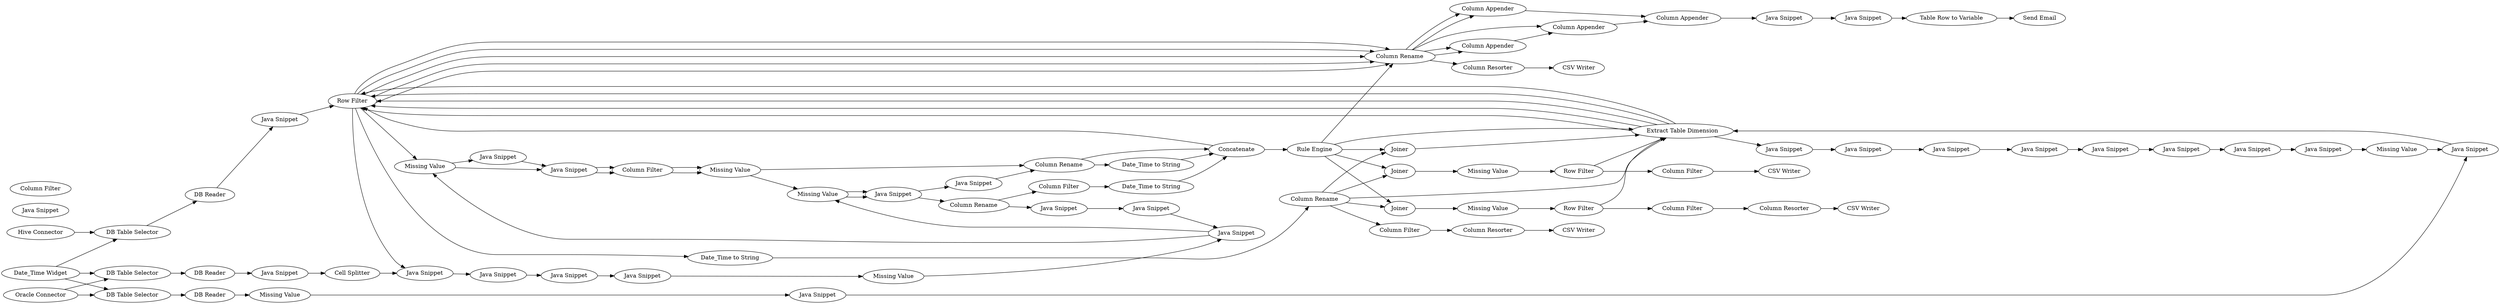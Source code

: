 digraph {
	68 [label="Hive Connector"]
	79 [label="DB Table Selector"]
	80 [label="DB Reader"]
	98 [label="Row Filter"]
	100 [label="Row Filter"]
	109 [label="Column Appender"]
	110 [label="Column Appender"]
	116 [label="Column Appender"]
	117 [label="Column Appender"]
	120 [label="Java Snippet"]
	198 [label="Java Snippet"]
	204 [label="Table Row to Variable"]
	205 [label="Send Email"]
	207 [label="CSV Writer"]
	208 [label="CSV Writer"]
	231 [label="Date_Time Widget"]
	243 [label="Oracle Connector"]
	244 [label="DB Table Selector"]
	245 [label="DB Reader"]
	246 [label="DB Reader"]
	247 [label="DB Table Selector"]
	248 [label="Java Snippet"]
	250 [label="Cell Splitter"]
	257 [label="Column Filter"]
	258 [label="Missing Value"]
	259 [label="Java Snippet"]
	270 [label="Java Snippet"]
	260 [label="Java Snippet"]
	261 [label="Java Snippet"]
	262 [label="Java Snippet"]
	263 [label="Java Snippet"]
	264 [label="Java Snippet"]
	265 [label="Java Snippet"]
	266 [label="Java Snippet"]
	267 [label="Java Snippet"]
	268 [label="Java Snippet"]
	269 [label="Java Snippet"]
	271 [label="Java Snippet"]
	272 [label="Column Filter"]
	273 [label="Missing Value"]
	274 [label="Java Snippet"]
	275 [label="Java Snippet"]
	276 [label="Java Snippet"]
	277 [label="Java Snippet"]
	278 [label="Java Snippet"]
	279 [label="Java Snippet"]
	280 [label="Java Snippet"]
	281 [label="Java Snippet"]
	282 [label="Java Snippet"]
	283 [label="Java Snippet"]
	284 [label="Missing Value"]
	285 [label="Column Filter"]
	286 [label="Java Snippet"]
	287 [label="Missing Value"]
	251 [label="Java Snippet"]
	252 [label="Java Snippet"]
	253 [label="Java Snippet"]
	254 [label="Java Snippet"]
	255 [label="Missing Value"]
	276 [label="Java Snippet"]
	277 [label="Missing Value"]
	278 [label="Java Snippet"]
	279 [label="Column Filter"]
	280 [label="Missing Value"]
	281 [label="Missing Value"]
	282 [label="Java Snippet"]
	284 [label="Column Rename"]
	285 [label="Missing Value"]
	286 [label=Concatenate]
	287 [label="Column Rename"]
	288 [label="Date_Time to String"]
	289 [label="Date_Time to String"]
	290 [label="Date_Time to String"]
	291 [label=Joiner]
	292 [label="Column Rename"]
	293 [label="Column Resorter"]
	294 [label="Column Filter"]
	295 [label="CSV Writer"]
	296 [label="Column Filter"]
	297 [label="Column Resorter"]
	298 [label="CSV Writer"]
	299 [label="Java Snippet"]
	300 [label="Rule Engine"]
	301 [label=Joiner]
	302 [label=Joiner]
	303 [label="Missing Value"]
	304 [label="Missing Value"]
	305 [label="Column Filter"]
	309 [label="Column Filter"]
	310 [label="Column Resorter"]
	261 [label="Extract Table Dimension"]
	285 [label="Row Filter"]
	294 [label="Column Rename"]
	261 [label="Extract Table Dimension"]
	285 [label="Row Filter"]
	294 [label="Column Rename"]
	261 [label="Extract Table Dimension"]
	285 [label="Row Filter"]
	294 [label="Column Rename"]
	261 [label="Extract Table Dimension"]
	285 [label="Row Filter"]
	294 [label="Column Rename"]
	261 [label="Extract Table Dimension"]
	285 [label="Row Filter"]
	294 [label="Column Rename"]
	260 -> 261
	261 -> 262
	262 -> 263
	263 -> 264
	264 -> 265
	265 -> 268
	266 -> 273
	267 -> 269
	268 -> 267
	269 -> 266
	285 -> 251
	273 -> 260
	274 -> 275
	275 -> 276
	276 -> 277
	277 -> 278
	278 -> 279
	279 -> 280
	280 -> 281
	281 -> 282
	282 -> 283
	283 -> 287
	284 -> 274
	286 -> 285
	287 -> 286
	251 -> 252
	252 -> 253
	253 -> 254
	254 -> 255
	261 -> 285
	285 -> 294
	261 -> 285
	285 -> 294
	261 -> 285
	285 -> 294
	261 -> 285
	285 -> 294
	261 -> 285
	285 -> 294
	68 -> 79
	79 -> 80
	80 -> 299
	98 -> 305
	98 -> 261
	100 -> 309
	100 -> 261
	109 -> 110
	110 -> 117
	116 -> 117
	117 -> 120
	120 -> 198
	198 -> 204
	204 -> 205
	231 -> 247
	231 -> 244
	231 -> 79
	243 -> 247
	243 -> 244
	244 -> 245
	245 -> 248
	246 -> 258
	247 -> 246
	248 -> 250
	250 -> 251
	257 -> 288
	258 -> 259
	259 -> 260
	270 -> 278
	285 -> 277
	255 -> 276
	276 -> 281
	277 -> 270
	278 -> 279
	279 -> 280
	280 -> 287
	281 -> 282
	282 -> 284
	284 -> 257
	285 -> 290
	286 -> 300
	287 -> 289
	288 -> 286
	289 -> 286
	290 -> 292
	291 -> 261
	292 -> 291
	292 -> 301
	292 -> 302
	292 -> 296
	292 -> 261
	293 -> 295
	294 -> 293
	296 -> 297
	297 -> 298
	299 -> 285
	300 -> 301
	300 -> 302
	300 -> 294
	300 -> 291
	300 -> 261
	301 -> 304
	302 -> 303
	303 -> 98
	304 -> 100
	305 -> 207
	309 -> 310
	310 -> 208
	294 -> 116
	294 -> 110
	294 -> 109
	294 -> 109
	294 -> 116
	rankdir=LR
}
